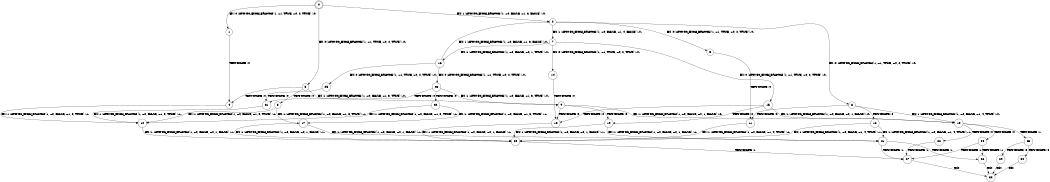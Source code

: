 digraph BCG {
size = "7, 10.5";
center = TRUE;
node [shape = circle];
0 [peripheries = 2];
0 -> 1 [label = "EX !0 !ATOMIC_EXCH_BRANCH (1, +1, TRUE, +0, 2, TRUE) !:0:"];
0 -> 2 [label = "EX !1 !ATOMIC_EXCH_BRANCH (1, +0, FALSE, +1, 3, FALSE) !:0:"];
0 -> 3 [label = "EX !0 !ATOMIC_EXCH_BRANCH (1, +1, TRUE, +0, 2, TRUE) !:0:"];
1 -> 4 [label = "TERMINATE !0"];
2 -> 5 [label = "EX !0 !ATOMIC_EXCH_BRANCH (1, +1, TRUE, +0, 2, TRUE) !:0:"];
2 -> 6 [label = "EX !0 !ATOMIC_EXCH_BRANCH (1, +1, TRUE, +0, 2, TRUE) !:0:"];
2 -> 7 [label = "EX !1 !ATOMIC_EXCH_BRANCH (1, +0, FALSE, +1, 4, FALSE) !:0:"];
3 -> 4 [label = "TERMINATE !0"];
3 -> 8 [label = "TERMINATE !0"];
3 -> 9 [label = "EX !1 !ATOMIC_EXCH_BRANCH (1, +0, FALSE, +1, 3, TRUE) !:0:"];
4 -> 10 [label = "EX !1 !ATOMIC_EXCH_BRANCH (1, +0, FALSE, +1, 3, TRUE) !:1:"];
5 -> 11 [label = "TERMINATE !0"];
6 -> 11 [label = "TERMINATE !0"];
6 -> 12 [label = "TERMINATE !0"];
6 -> 13 [label = "EX !1 !ATOMIC_EXCH_BRANCH (1, +0, FALSE, +1, 4, TRUE) !:0:"];
7 -> 14 [label = "EX !0 !ATOMIC_EXCH_BRANCH (1, +1, TRUE, +0, 2, TRUE) !:0:"];
7 -> 15 [label = "EX !0 !ATOMIC_EXCH_BRANCH (1, +1, TRUE, +0, 2, TRUE) !:0:"];
7 -> 16 [label = "EX !1 !ATOMIC_EXCH_BRANCH (1, +0, FALSE, +0, 1, TRUE) !:0:"];
8 -> 10 [label = "EX !1 !ATOMIC_EXCH_BRANCH (1, +0, FALSE, +1, 3, TRUE) !:1:"];
8 -> 17 [label = "EX !1 !ATOMIC_EXCH_BRANCH (1, +0, FALSE, +1, 3, TRUE) !:1:"];
9 -> 18 [label = "TERMINATE !0"];
9 -> 19 [label = "TERMINATE !0"];
9 -> 13 [label = "EX !1 !ATOMIC_EXCH_BRANCH (1, +0, FALSE, +0, 1, FALSE) !:0:"];
10 -> 20 [label = "EX !1 !ATOMIC_EXCH_BRANCH (1, +0, FALSE, +0, 1, FALSE) !:1:"];
11 -> 20 [label = "EX !1 !ATOMIC_EXCH_BRANCH (1, +0, FALSE, +1, 4, TRUE) !:1:"];
12 -> 20 [label = "EX !1 !ATOMIC_EXCH_BRANCH (1, +0, FALSE, +1, 4, TRUE) !:1:"];
12 -> 21 [label = "EX !1 !ATOMIC_EXCH_BRANCH (1, +0, FALSE, +1, 4, TRUE) !:1:"];
13 -> 22 [label = "TERMINATE !0"];
13 -> 23 [label = "TERMINATE !1"];
13 -> 24 [label = "TERMINATE !0"];
14 -> 18 [label = "TERMINATE !0"];
15 -> 18 [label = "TERMINATE !0"];
15 -> 19 [label = "TERMINATE !0"];
15 -> 13 [label = "EX !1 !ATOMIC_EXCH_BRANCH (1, +0, FALSE, +0, 1, FALSE) !:0:"];
16 -> 25 [label = "EX !0 !ATOMIC_EXCH_BRANCH (1, +1, TRUE, +0, 2, TRUE) !:0:"];
16 -> 26 [label = "EX !0 !ATOMIC_EXCH_BRANCH (1, +1, TRUE, +0, 2, TRUE) !:0:"];
16 -> 2 [label = "EX !1 !ATOMIC_EXCH_BRANCH (1, +0, FALSE, +1, 3, FALSE) !:0:"];
17 -> 20 [label = "EX !1 !ATOMIC_EXCH_BRANCH (1, +0, FALSE, +0, 1, FALSE) !:1:"];
17 -> 21 [label = "EX !1 !ATOMIC_EXCH_BRANCH (1, +0, FALSE, +0, 1, FALSE) !:1:"];
18 -> 20 [label = "EX !1 !ATOMIC_EXCH_BRANCH (1, +0, FALSE, +0, 1, FALSE) !:1:"];
19 -> 20 [label = "EX !1 !ATOMIC_EXCH_BRANCH (1, +0, FALSE, +0, 1, FALSE) !:1:"];
19 -> 21 [label = "EX !1 !ATOMIC_EXCH_BRANCH (1, +0, FALSE, +0, 1, FALSE) !:1:"];
20 -> 27 [label = "TERMINATE !1"];
21 -> 27 [label = "TERMINATE !1"];
21 -> 28 [label = "TERMINATE !1"];
22 -> 27 [label = "TERMINATE !1"];
23 -> 29 [label = "TERMINATE !0"];
23 -> 30 [label = "TERMINATE !0"];
24 -> 27 [label = "TERMINATE !1"];
24 -> 28 [label = "TERMINATE !1"];
25 -> 31 [label = "TERMINATE !0"];
26 -> 31 [label = "TERMINATE !0"];
26 -> 32 [label = "TERMINATE !0"];
26 -> 9 [label = "EX !1 !ATOMIC_EXCH_BRANCH (1, +0, FALSE, +1, 3, TRUE) !:0:"];
27 -> 33 [label = "exit"];
28 -> 33 [label = "exit"];
29 -> 33 [label = "exit"];
30 -> 33 [label = "exit"];
31 -> 10 [label = "EX !1 !ATOMIC_EXCH_BRANCH (1, +0, FALSE, +1, 3, TRUE) !:1:"];
32 -> 10 [label = "EX !1 !ATOMIC_EXCH_BRANCH (1, +0, FALSE, +1, 3, TRUE) !:1:"];
32 -> 17 [label = "EX !1 !ATOMIC_EXCH_BRANCH (1, +0, FALSE, +1, 3, TRUE) !:1:"];
}
